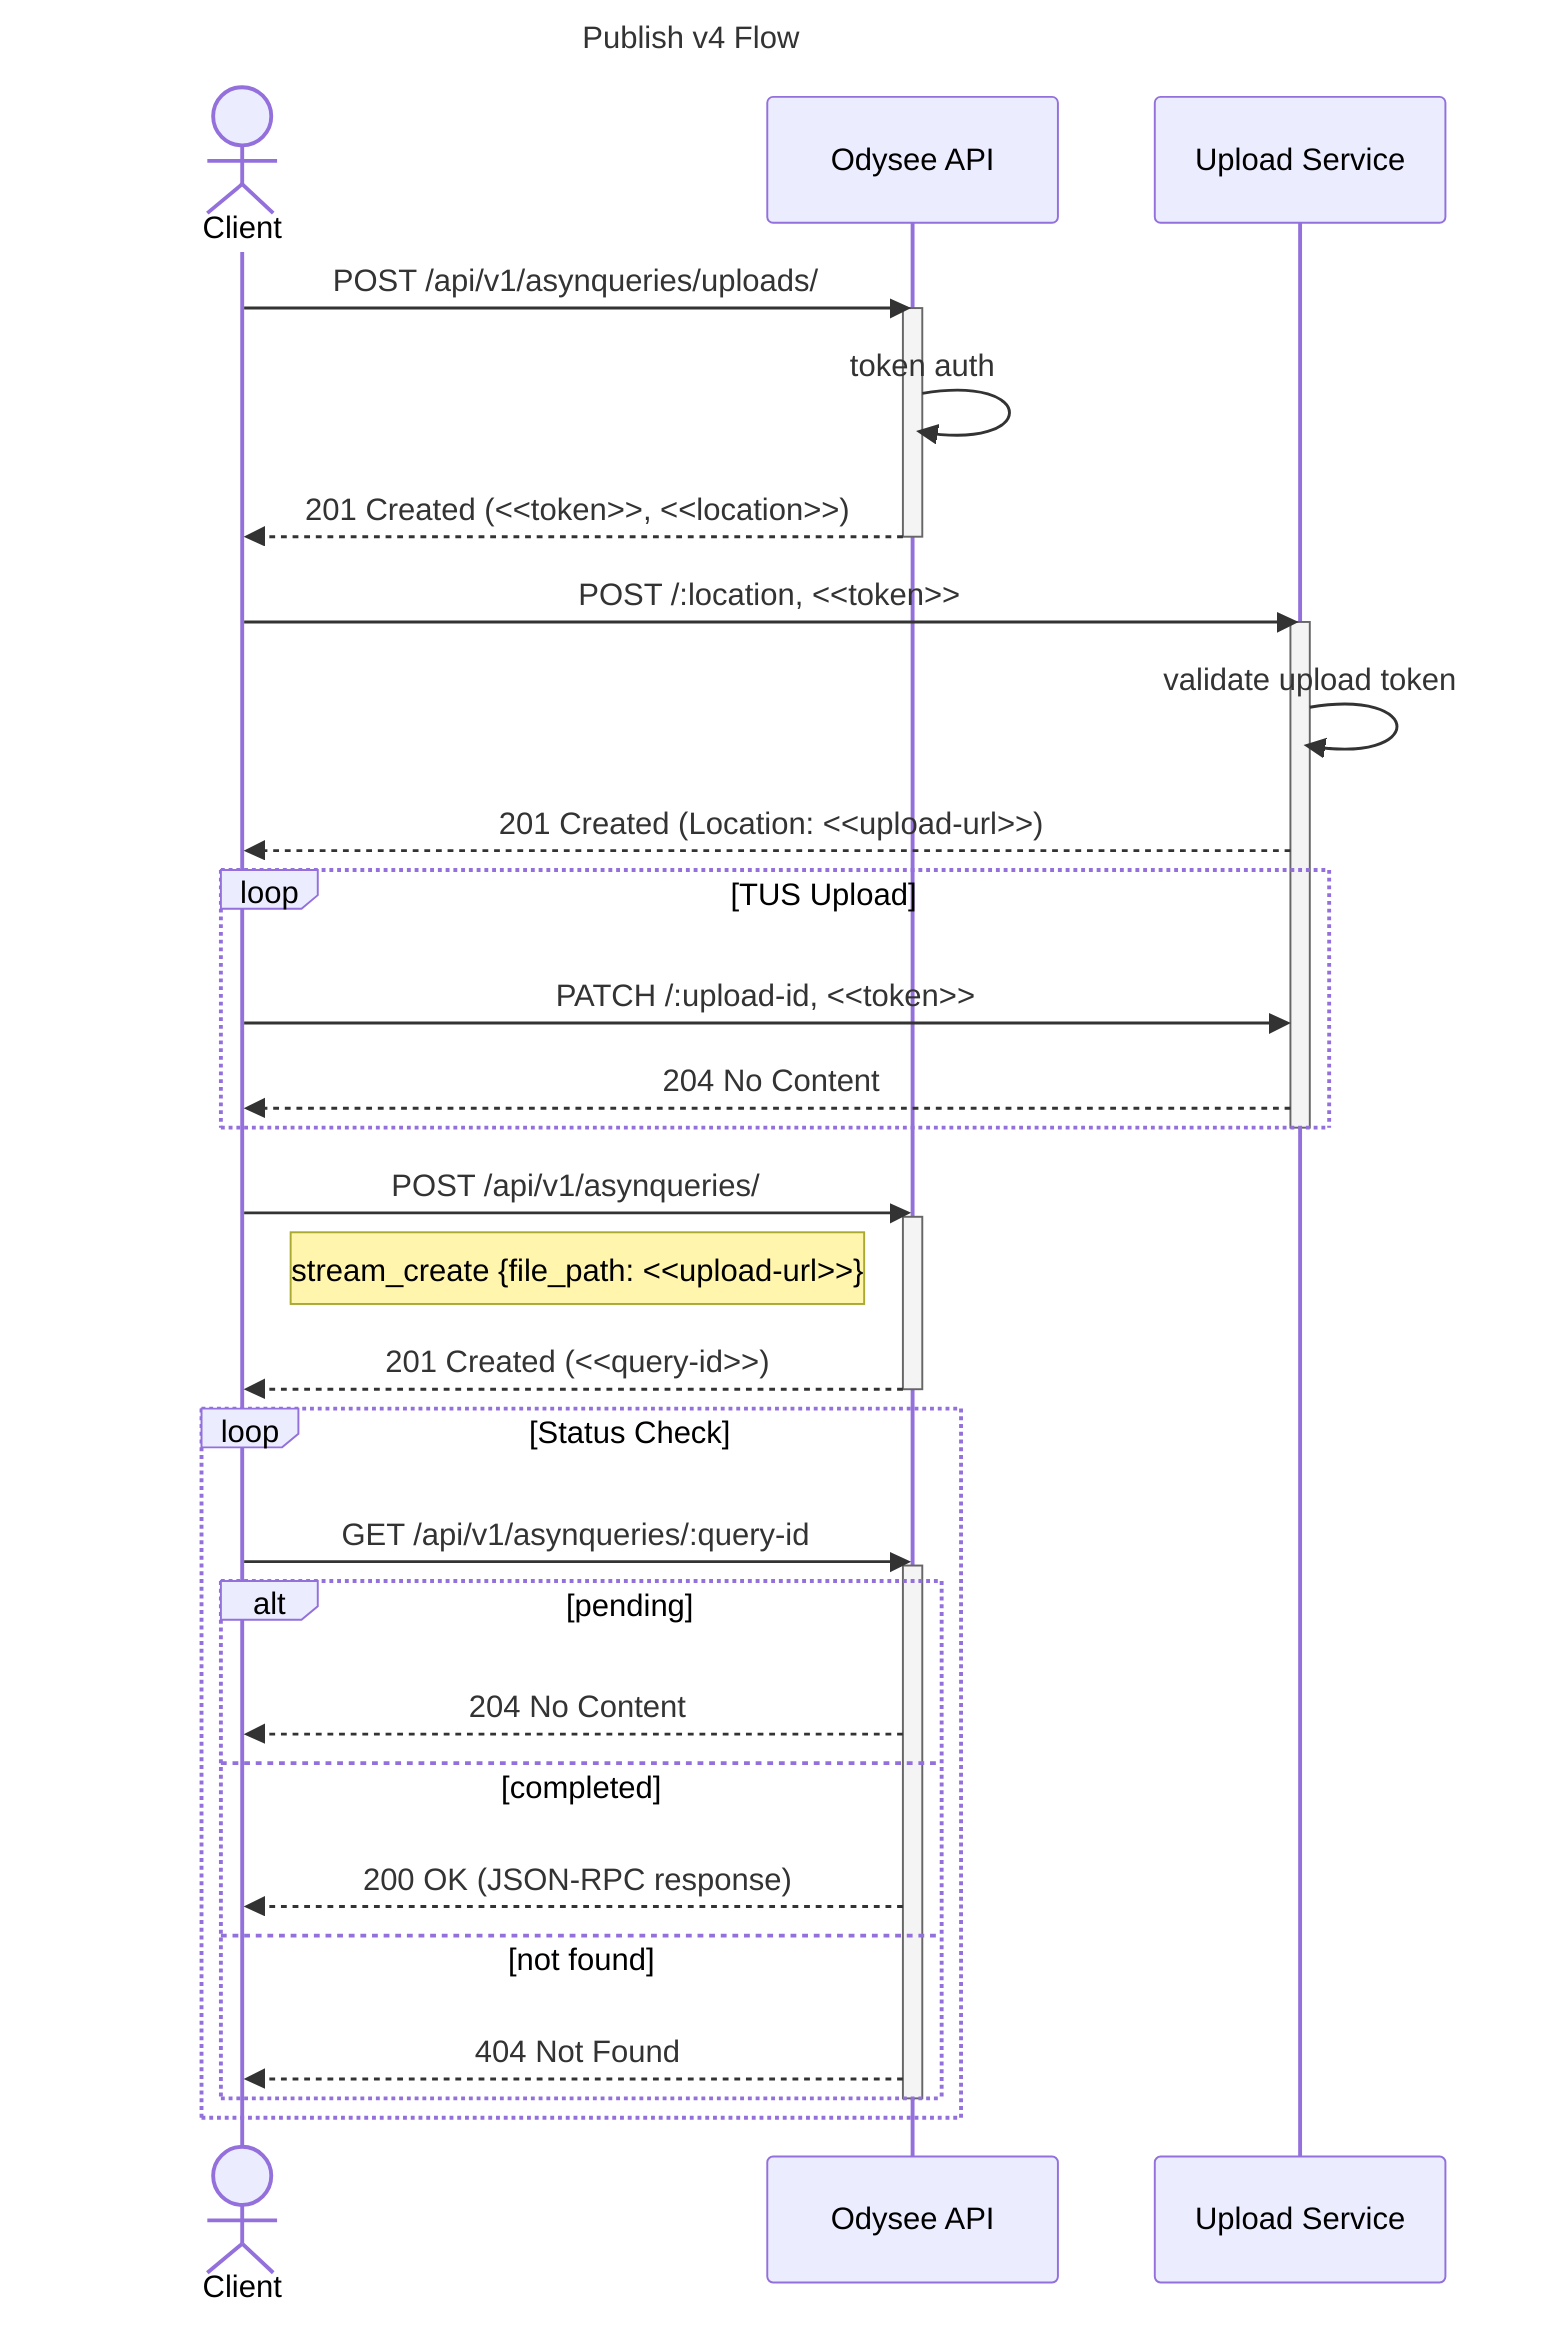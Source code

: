 ---
title: Publish v4 Flow
---
sequenceDiagram
    actor Client
    participant OAPI as Odysee API
    participant Upload as Upload Service

    Client->>OAPI: POST /api/v1/asynqueries/uploads/
    activate OAPI
    OAPI->>OAPI: token auth
    OAPI-->>Client: 201 Created (<<token>>, <<location>>)
    deactivate OAPI

    Client->>Upload: POST /:location, <<token>>
    activate Upload
    Upload->>Upload: validate upload token
    Upload-->>Client: 201 Created (Location: <<upload-url>>)

    loop TUS Upload
        Client->>Upload: PATCH /:upload-id, <<token>>
        Upload-->>Client: 204 No Content
    end
    deactivate Upload

    Client->>OAPI: POST /api/v1/asynqueries/
    activate OAPI
    note Left of OAPI: stream_create {file_path: <<upload-url>>}
    OAPI-->>Client: 201 Created (<<query-id>>)
    deactivate OAPI

    loop Status Check
      Client->>OAPI: GET /api/v1/asynqueries/:query-id
      activate OAPI
      alt pending
        OAPI-->>Client: 204 No Content
      else completed
        OAPI-->>Client: 200 OK (JSON-RPC response)
      else not found
        OAPI-->>Client: 404 Not Found
      end
      deactivate OAPI
    end